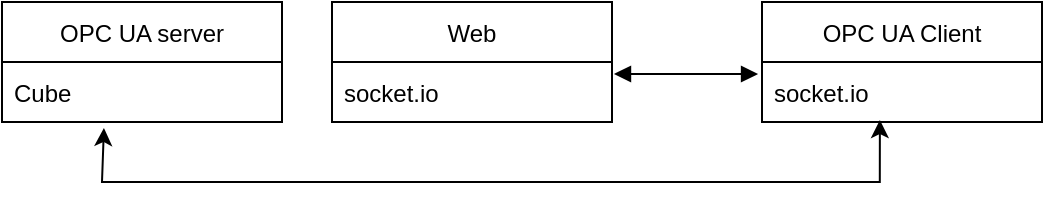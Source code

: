 <mxfile version="15.4.0" type="github">
  <diagram id="NNhQ8OENP-A5YcnTH3s-" name="Page-1">
    <mxGraphModel dx="1358" dy="676" grid="1" gridSize="10" guides="1" tooltips="1" connect="1" arrows="1" fold="1" page="1" pageScale="1" pageWidth="850" pageHeight="1100" math="0" shadow="0">
      <root>
        <mxCell id="0" />
        <mxCell id="1" parent="0" />
        <mxCell id="EOTt8eSDkuGlhw9FAXS8-16" value="OPC UA server" style="swimlane;fontStyle=0;childLayout=stackLayout;horizontal=1;startSize=30;horizontalStack=0;resizeParent=1;resizeParentMax=0;resizeLast=0;collapsible=1;marginBottom=0;" vertex="1" parent="1">
          <mxGeometry x="120" y="230" width="140" height="60" as="geometry" />
        </mxCell>
        <mxCell id="EOTt8eSDkuGlhw9FAXS8-19" value="Cube" style="text;strokeColor=none;fillColor=none;align=left;verticalAlign=middle;spacingLeft=4;spacingRight=4;overflow=hidden;points=[[0,0.5],[1,0.5]];portConstraint=eastwest;rotatable=0;" vertex="1" parent="EOTt8eSDkuGlhw9FAXS8-16">
          <mxGeometry y="30" width="140" height="30" as="geometry" />
        </mxCell>
        <mxCell id="EOTt8eSDkuGlhw9FAXS8-20" value="Web" style="swimlane;fontStyle=0;childLayout=stackLayout;horizontal=1;startSize=30;horizontalStack=0;resizeParent=1;resizeParentMax=0;resizeLast=0;collapsible=1;marginBottom=0;" vertex="1" parent="1">
          <mxGeometry x="285" y="230" width="140" height="60" as="geometry" />
        </mxCell>
        <mxCell id="EOTt8eSDkuGlhw9FAXS8-21" value="socket.io" style="text;strokeColor=none;fillColor=none;align=left;verticalAlign=middle;spacingLeft=4;spacingRight=4;overflow=hidden;points=[[0,0.5],[1,0.5]];portConstraint=eastwest;rotatable=0;" vertex="1" parent="EOTt8eSDkuGlhw9FAXS8-20">
          <mxGeometry y="30" width="140" height="30" as="geometry" />
        </mxCell>
        <mxCell id="EOTt8eSDkuGlhw9FAXS8-24" value="OPC UA Client" style="swimlane;fontStyle=0;childLayout=stackLayout;horizontal=1;startSize=30;horizontalStack=0;resizeParent=1;resizeParentMax=0;resizeLast=0;collapsible=1;marginBottom=0;" vertex="1" parent="1">
          <mxGeometry x="500" y="230" width="140" height="60" as="geometry" />
        </mxCell>
        <mxCell id="EOTt8eSDkuGlhw9FAXS8-27" value="socket.io" style="text;strokeColor=none;fillColor=none;align=left;verticalAlign=middle;spacingLeft=4;spacingRight=4;overflow=hidden;points=[[0,0.5],[1,0.5]];portConstraint=eastwest;rotatable=0;" vertex="1" parent="EOTt8eSDkuGlhw9FAXS8-24">
          <mxGeometry y="30" width="140" height="30" as="geometry" />
        </mxCell>
        <mxCell id="EOTt8eSDkuGlhw9FAXS8-28" value="" style="endArrow=classic;startArrow=classic;html=1;rounded=0;edgeStyle=orthogonalEdgeStyle;entryX=0.421;entryY=0.967;entryDx=0;entryDy=0;entryPerimeter=0;exitX=0.364;exitY=1.1;exitDx=0;exitDy=0;exitPerimeter=0;" edge="1" parent="1" source="EOTt8eSDkuGlhw9FAXS8-19" target="EOTt8eSDkuGlhw9FAXS8-27">
          <mxGeometry width="50" height="50" relative="1" as="geometry">
            <mxPoint x="170" y="370" as="sourcePoint" />
            <mxPoint x="560" y="330" as="targetPoint" />
            <Array as="points">
              <mxPoint x="170" y="320" />
              <mxPoint x="559" y="320" />
            </Array>
          </mxGeometry>
        </mxCell>
        <mxCell id="EOTt8eSDkuGlhw9FAXS8-33" value="" style="endArrow=block;startArrow=block;endFill=1;startFill=1;html=1;rounded=0;edgeStyle=orthogonalEdgeStyle;entryX=-0.014;entryY=0.2;entryDx=0;entryDy=0;entryPerimeter=0;exitX=1.007;exitY=0.2;exitDx=0;exitDy=0;exitPerimeter=0;" edge="1" parent="1" source="EOTt8eSDkuGlhw9FAXS8-21" target="EOTt8eSDkuGlhw9FAXS8-27">
          <mxGeometry width="160" relative="1" as="geometry">
            <mxPoint x="340" y="310" as="sourcePoint" />
            <mxPoint x="500" y="310" as="targetPoint" />
          </mxGeometry>
        </mxCell>
      </root>
    </mxGraphModel>
  </diagram>
</mxfile>
